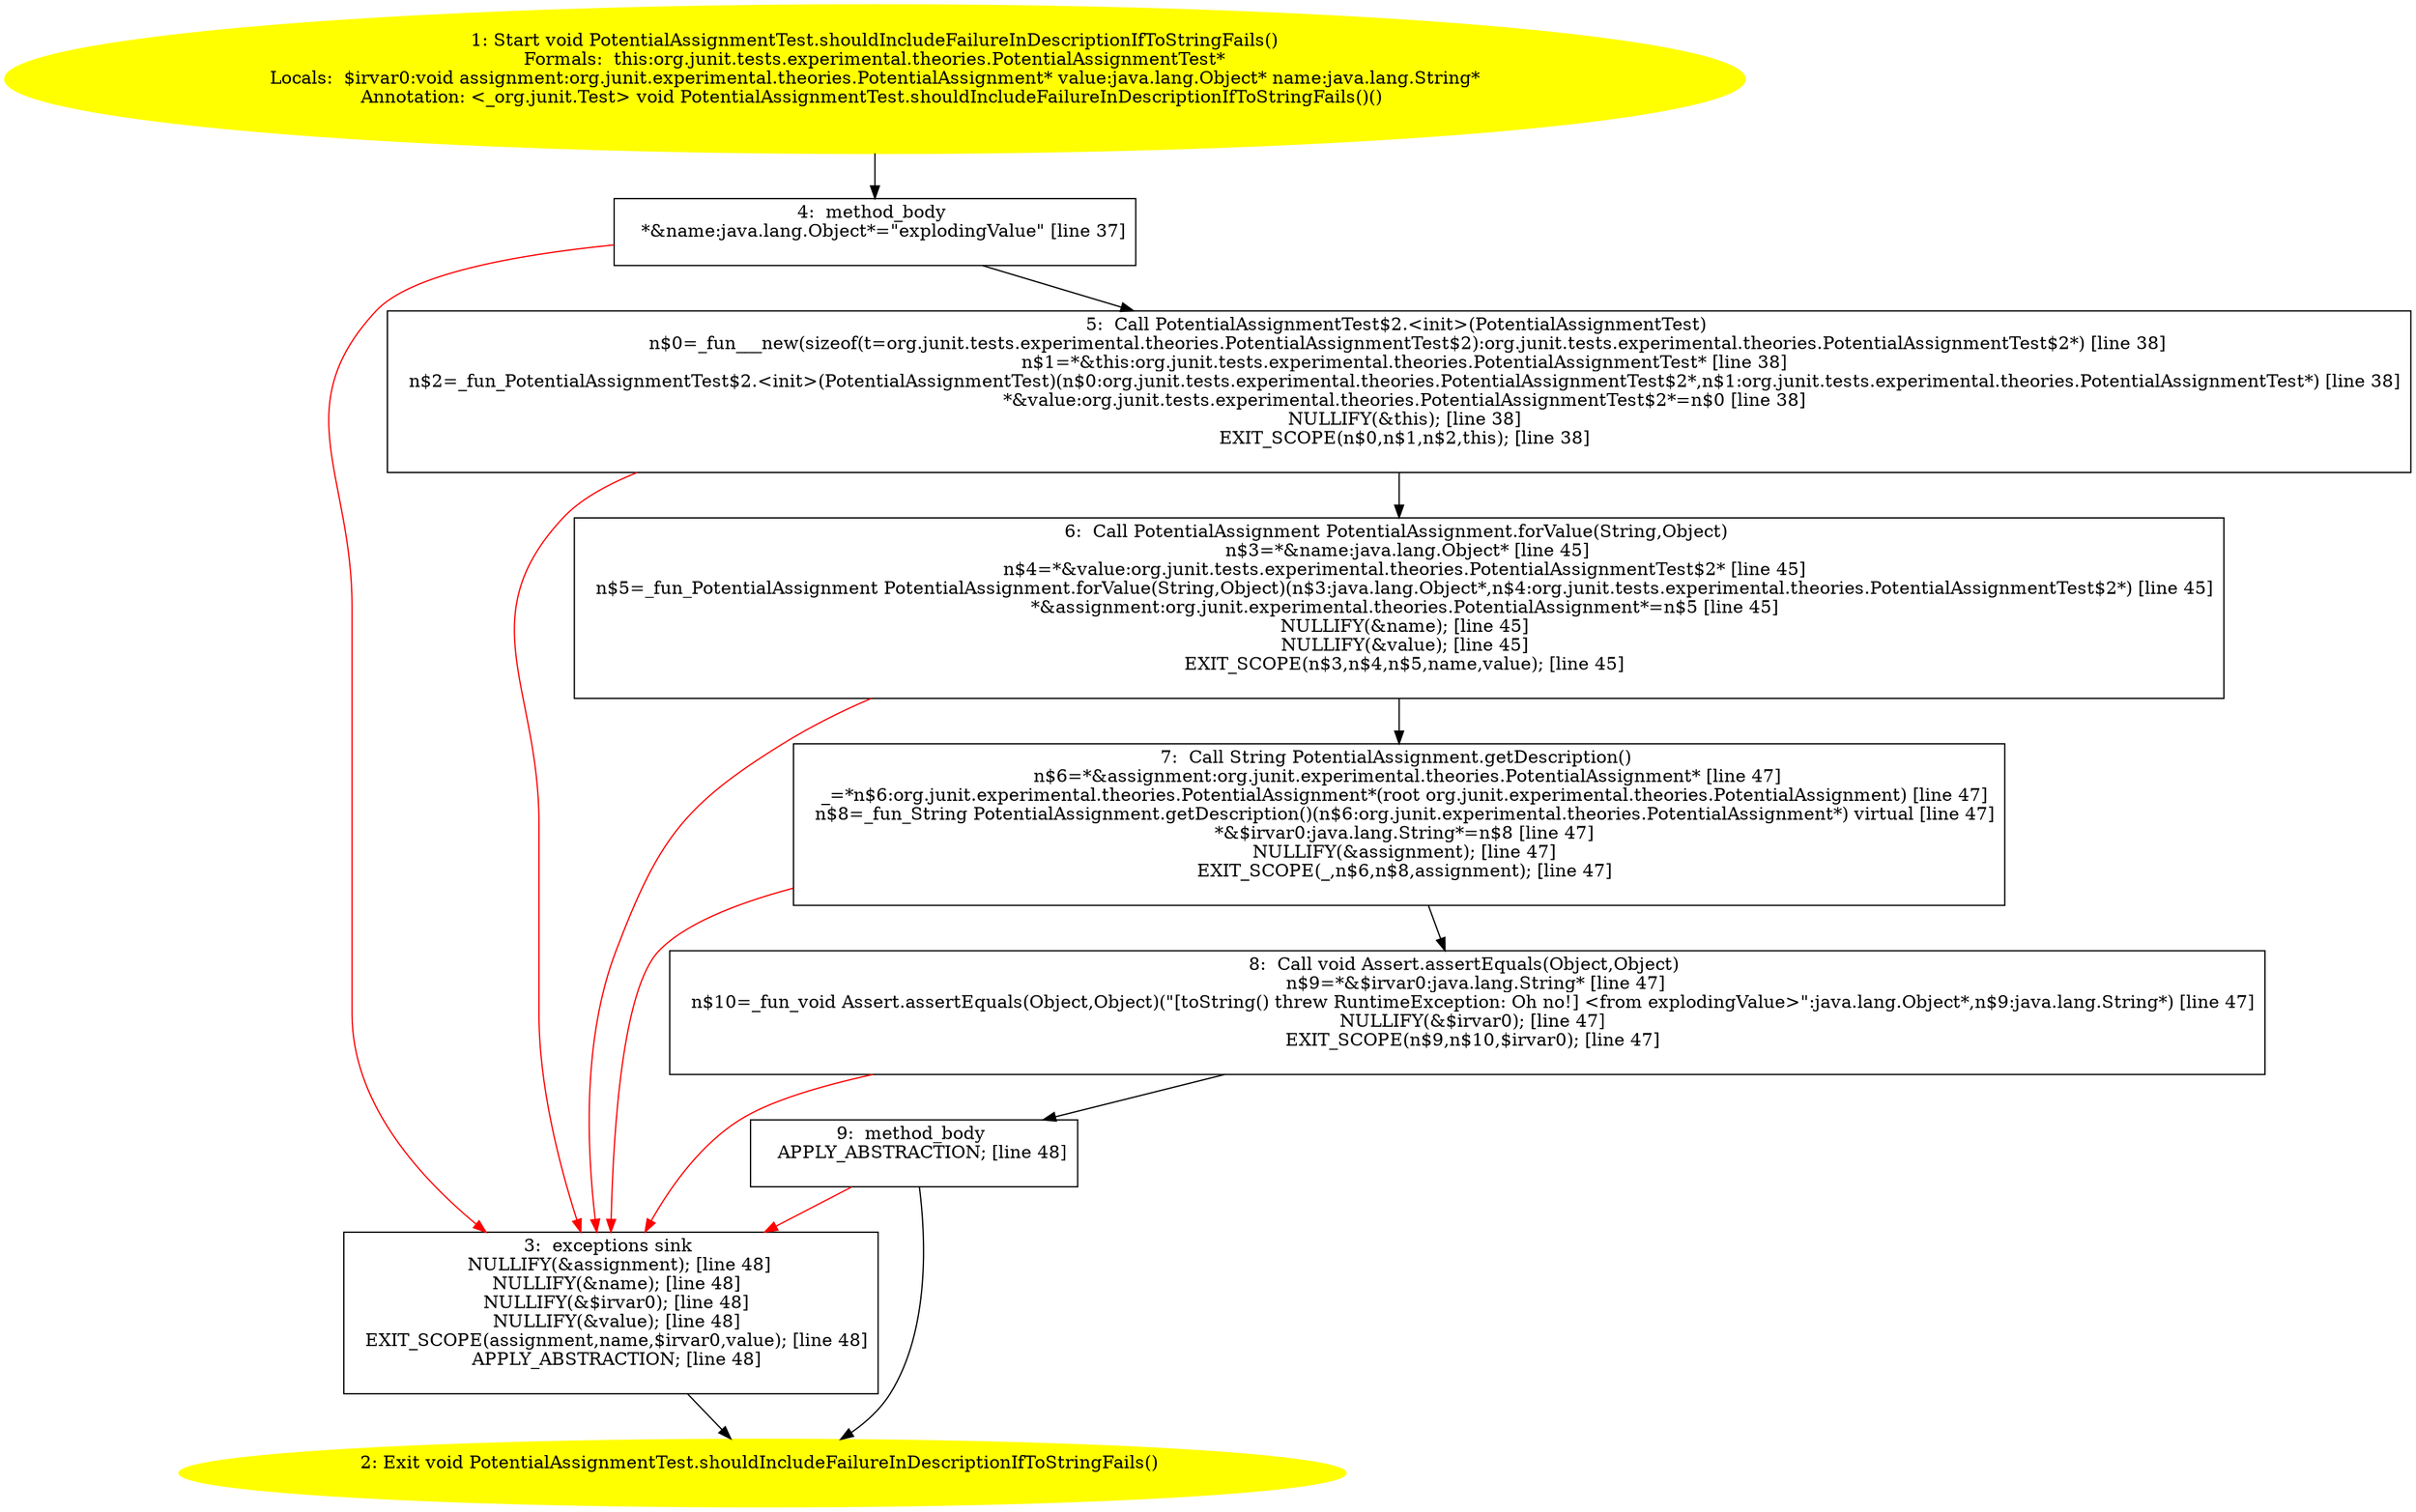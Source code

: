 /* @generated */
digraph cfg {
"org.junit.tests.experimental.theories.PotentialAssignmentTest.shouldIncludeFailureInDescriptionIfToS.91d6b5a2d925b67bc99d27d1e29034b6_1" [label="1: Start void PotentialAssignmentTest.shouldIncludeFailureInDescriptionIfToStringFails()\nFormals:  this:org.junit.tests.experimental.theories.PotentialAssignmentTest*\nLocals:  $irvar0:void assignment:org.junit.experimental.theories.PotentialAssignment* value:java.lang.Object* name:java.lang.String*\nAnnotation: <_org.junit.Test> void PotentialAssignmentTest.shouldIncludeFailureInDescriptionIfToStringFails()() \n  " color=yellow style=filled]
	

	 "org.junit.tests.experimental.theories.PotentialAssignmentTest.shouldIncludeFailureInDescriptionIfToS.91d6b5a2d925b67bc99d27d1e29034b6_1" -> "org.junit.tests.experimental.theories.PotentialAssignmentTest.shouldIncludeFailureInDescriptionIfToS.91d6b5a2d925b67bc99d27d1e29034b6_4" ;
"org.junit.tests.experimental.theories.PotentialAssignmentTest.shouldIncludeFailureInDescriptionIfToS.91d6b5a2d925b67bc99d27d1e29034b6_2" [label="2: Exit void PotentialAssignmentTest.shouldIncludeFailureInDescriptionIfToStringFails() \n  " color=yellow style=filled]
	

"org.junit.tests.experimental.theories.PotentialAssignmentTest.shouldIncludeFailureInDescriptionIfToS.91d6b5a2d925b67bc99d27d1e29034b6_3" [label="3:  exceptions sink \n   NULLIFY(&assignment); [line 48]\n  NULLIFY(&name); [line 48]\n  NULLIFY(&$irvar0); [line 48]\n  NULLIFY(&value); [line 48]\n  EXIT_SCOPE(assignment,name,$irvar0,value); [line 48]\n  APPLY_ABSTRACTION; [line 48]\n " shape="box"]
	

	 "org.junit.tests.experimental.theories.PotentialAssignmentTest.shouldIncludeFailureInDescriptionIfToS.91d6b5a2d925b67bc99d27d1e29034b6_3" -> "org.junit.tests.experimental.theories.PotentialAssignmentTest.shouldIncludeFailureInDescriptionIfToS.91d6b5a2d925b67bc99d27d1e29034b6_2" ;
"org.junit.tests.experimental.theories.PotentialAssignmentTest.shouldIncludeFailureInDescriptionIfToS.91d6b5a2d925b67bc99d27d1e29034b6_4" [label="4:  method_body \n   *&name:java.lang.Object*=\"explodingValue\" [line 37]\n " shape="box"]
	

	 "org.junit.tests.experimental.theories.PotentialAssignmentTest.shouldIncludeFailureInDescriptionIfToS.91d6b5a2d925b67bc99d27d1e29034b6_4" -> "org.junit.tests.experimental.theories.PotentialAssignmentTest.shouldIncludeFailureInDescriptionIfToS.91d6b5a2d925b67bc99d27d1e29034b6_5" ;
	 "org.junit.tests.experimental.theories.PotentialAssignmentTest.shouldIncludeFailureInDescriptionIfToS.91d6b5a2d925b67bc99d27d1e29034b6_4" -> "org.junit.tests.experimental.theories.PotentialAssignmentTest.shouldIncludeFailureInDescriptionIfToS.91d6b5a2d925b67bc99d27d1e29034b6_3" [color="red" ];
"org.junit.tests.experimental.theories.PotentialAssignmentTest.shouldIncludeFailureInDescriptionIfToS.91d6b5a2d925b67bc99d27d1e29034b6_5" [label="5:  Call PotentialAssignmentTest$2.<init>(PotentialAssignmentTest) \n   n$0=_fun___new(sizeof(t=org.junit.tests.experimental.theories.PotentialAssignmentTest$2):org.junit.tests.experimental.theories.PotentialAssignmentTest$2*) [line 38]\n  n$1=*&this:org.junit.tests.experimental.theories.PotentialAssignmentTest* [line 38]\n  n$2=_fun_PotentialAssignmentTest$2.<init>(PotentialAssignmentTest)(n$0:org.junit.tests.experimental.theories.PotentialAssignmentTest$2*,n$1:org.junit.tests.experimental.theories.PotentialAssignmentTest*) [line 38]\n  *&value:org.junit.tests.experimental.theories.PotentialAssignmentTest$2*=n$0 [line 38]\n  NULLIFY(&this); [line 38]\n  EXIT_SCOPE(n$0,n$1,n$2,this); [line 38]\n " shape="box"]
	

	 "org.junit.tests.experimental.theories.PotentialAssignmentTest.shouldIncludeFailureInDescriptionIfToS.91d6b5a2d925b67bc99d27d1e29034b6_5" -> "org.junit.tests.experimental.theories.PotentialAssignmentTest.shouldIncludeFailureInDescriptionIfToS.91d6b5a2d925b67bc99d27d1e29034b6_6" ;
	 "org.junit.tests.experimental.theories.PotentialAssignmentTest.shouldIncludeFailureInDescriptionIfToS.91d6b5a2d925b67bc99d27d1e29034b6_5" -> "org.junit.tests.experimental.theories.PotentialAssignmentTest.shouldIncludeFailureInDescriptionIfToS.91d6b5a2d925b67bc99d27d1e29034b6_3" [color="red" ];
"org.junit.tests.experimental.theories.PotentialAssignmentTest.shouldIncludeFailureInDescriptionIfToS.91d6b5a2d925b67bc99d27d1e29034b6_6" [label="6:  Call PotentialAssignment PotentialAssignment.forValue(String,Object) \n   n$3=*&name:java.lang.Object* [line 45]\n  n$4=*&value:org.junit.tests.experimental.theories.PotentialAssignmentTest$2* [line 45]\n  n$5=_fun_PotentialAssignment PotentialAssignment.forValue(String,Object)(n$3:java.lang.Object*,n$4:org.junit.tests.experimental.theories.PotentialAssignmentTest$2*) [line 45]\n  *&assignment:org.junit.experimental.theories.PotentialAssignment*=n$5 [line 45]\n  NULLIFY(&name); [line 45]\n  NULLIFY(&value); [line 45]\n  EXIT_SCOPE(n$3,n$4,n$5,name,value); [line 45]\n " shape="box"]
	

	 "org.junit.tests.experimental.theories.PotentialAssignmentTest.shouldIncludeFailureInDescriptionIfToS.91d6b5a2d925b67bc99d27d1e29034b6_6" -> "org.junit.tests.experimental.theories.PotentialAssignmentTest.shouldIncludeFailureInDescriptionIfToS.91d6b5a2d925b67bc99d27d1e29034b6_7" ;
	 "org.junit.tests.experimental.theories.PotentialAssignmentTest.shouldIncludeFailureInDescriptionIfToS.91d6b5a2d925b67bc99d27d1e29034b6_6" -> "org.junit.tests.experimental.theories.PotentialAssignmentTest.shouldIncludeFailureInDescriptionIfToS.91d6b5a2d925b67bc99d27d1e29034b6_3" [color="red" ];
"org.junit.tests.experimental.theories.PotentialAssignmentTest.shouldIncludeFailureInDescriptionIfToS.91d6b5a2d925b67bc99d27d1e29034b6_7" [label="7:  Call String PotentialAssignment.getDescription() \n   n$6=*&assignment:org.junit.experimental.theories.PotentialAssignment* [line 47]\n  _=*n$6:org.junit.experimental.theories.PotentialAssignment*(root org.junit.experimental.theories.PotentialAssignment) [line 47]\n  n$8=_fun_String PotentialAssignment.getDescription()(n$6:org.junit.experimental.theories.PotentialAssignment*) virtual [line 47]\n  *&$irvar0:java.lang.String*=n$8 [line 47]\n  NULLIFY(&assignment); [line 47]\n  EXIT_SCOPE(_,n$6,n$8,assignment); [line 47]\n " shape="box"]
	

	 "org.junit.tests.experimental.theories.PotentialAssignmentTest.shouldIncludeFailureInDescriptionIfToS.91d6b5a2d925b67bc99d27d1e29034b6_7" -> "org.junit.tests.experimental.theories.PotentialAssignmentTest.shouldIncludeFailureInDescriptionIfToS.91d6b5a2d925b67bc99d27d1e29034b6_8" ;
	 "org.junit.tests.experimental.theories.PotentialAssignmentTest.shouldIncludeFailureInDescriptionIfToS.91d6b5a2d925b67bc99d27d1e29034b6_7" -> "org.junit.tests.experimental.theories.PotentialAssignmentTest.shouldIncludeFailureInDescriptionIfToS.91d6b5a2d925b67bc99d27d1e29034b6_3" [color="red" ];
"org.junit.tests.experimental.theories.PotentialAssignmentTest.shouldIncludeFailureInDescriptionIfToS.91d6b5a2d925b67bc99d27d1e29034b6_8" [label="8:  Call void Assert.assertEquals(Object,Object) \n   n$9=*&$irvar0:java.lang.String* [line 47]\n  n$10=_fun_void Assert.assertEquals(Object,Object)(\"[toString() threw RuntimeException: Oh no!] <from explodingValue>\":java.lang.Object*,n$9:java.lang.String*) [line 47]\n  NULLIFY(&$irvar0); [line 47]\n  EXIT_SCOPE(n$9,n$10,$irvar0); [line 47]\n " shape="box"]
	

	 "org.junit.tests.experimental.theories.PotentialAssignmentTest.shouldIncludeFailureInDescriptionIfToS.91d6b5a2d925b67bc99d27d1e29034b6_8" -> "org.junit.tests.experimental.theories.PotentialAssignmentTest.shouldIncludeFailureInDescriptionIfToS.91d6b5a2d925b67bc99d27d1e29034b6_9" ;
	 "org.junit.tests.experimental.theories.PotentialAssignmentTest.shouldIncludeFailureInDescriptionIfToS.91d6b5a2d925b67bc99d27d1e29034b6_8" -> "org.junit.tests.experimental.theories.PotentialAssignmentTest.shouldIncludeFailureInDescriptionIfToS.91d6b5a2d925b67bc99d27d1e29034b6_3" [color="red" ];
"org.junit.tests.experimental.theories.PotentialAssignmentTest.shouldIncludeFailureInDescriptionIfToS.91d6b5a2d925b67bc99d27d1e29034b6_9" [label="9:  method_body \n   APPLY_ABSTRACTION; [line 48]\n " shape="box"]
	

	 "org.junit.tests.experimental.theories.PotentialAssignmentTest.shouldIncludeFailureInDescriptionIfToS.91d6b5a2d925b67bc99d27d1e29034b6_9" -> "org.junit.tests.experimental.theories.PotentialAssignmentTest.shouldIncludeFailureInDescriptionIfToS.91d6b5a2d925b67bc99d27d1e29034b6_2" ;
	 "org.junit.tests.experimental.theories.PotentialAssignmentTest.shouldIncludeFailureInDescriptionIfToS.91d6b5a2d925b67bc99d27d1e29034b6_9" -> "org.junit.tests.experimental.theories.PotentialAssignmentTest.shouldIncludeFailureInDescriptionIfToS.91d6b5a2d925b67bc99d27d1e29034b6_3" [color="red" ];
}
